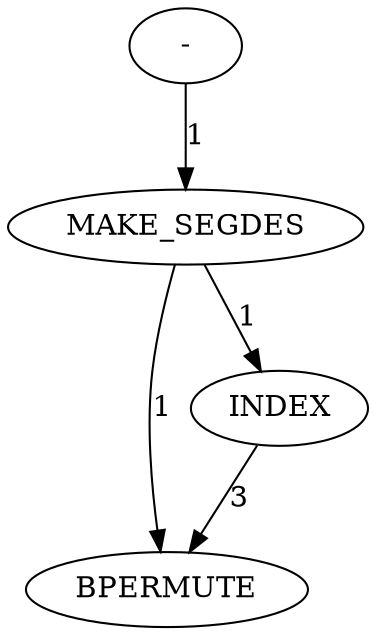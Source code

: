 digraph {
	convex_hull_large_grid_INST_5360 [label="-" cost=2150]
	convex_hull_large_grid_INST_5374 [label=BPERMUTE cost=2107]
	convex_hull_large_grid_INST_5366 [label=INDEX cost=172]
	convex_hull_large_grid_INST_5361 [label=MAKE_SEGDES cost=86]
	convex_hull_large_grid_INST_5360 -> convex_hull_large_grid_INST_5361 [label=1 cost=1]
	convex_hull_large_grid_INST_5366 -> convex_hull_large_grid_INST_5374 [label=3 cost=3]
	convex_hull_large_grid_INST_5361 -> convex_hull_large_grid_INST_5366 [label=1 cost=1]
	convex_hull_large_grid_INST_5361 -> convex_hull_large_grid_INST_5374 [label=1 cost=1]
}
